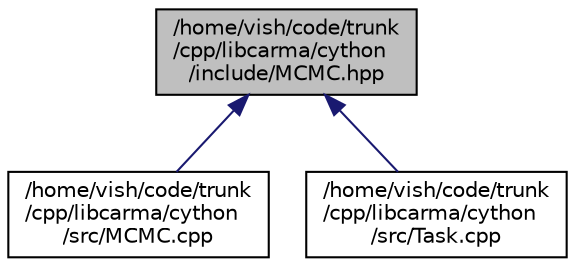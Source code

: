digraph "/home/vish/code/trunk/cpp/libcarma/cython/include/MCMC.hpp"
{
  edge [fontname="Helvetica",fontsize="10",labelfontname="Helvetica",labelfontsize="10"];
  node [fontname="Helvetica",fontsize="10",shape=record];
  Node1 [label="/home/vish/code/trunk\l/cpp/libcarma/cython\l/include/MCMC.hpp",height=0.2,width=0.4,color="black", fillcolor="grey75", style="filled" fontcolor="black"];
  Node1 -> Node2 [dir="back",color="midnightblue",fontsize="10",style="solid",fontname="Helvetica"];
  Node2 [label="/home/vish/code/trunk\l/cpp/libcarma/cython\l/src/MCMC.cpp",height=0.2,width=0.4,color="black", fillcolor="white", style="filled",URL="$_m_c_m_c_8cpp.html"];
  Node1 -> Node3 [dir="back",color="midnightblue",fontsize="10",style="solid",fontname="Helvetica"];
  Node3 [label="/home/vish/code/trunk\l/cpp/libcarma/cython\l/src/Task.cpp",height=0.2,width=0.4,color="black", fillcolor="white", style="filled",URL="$_task_8cpp.html"];
}
